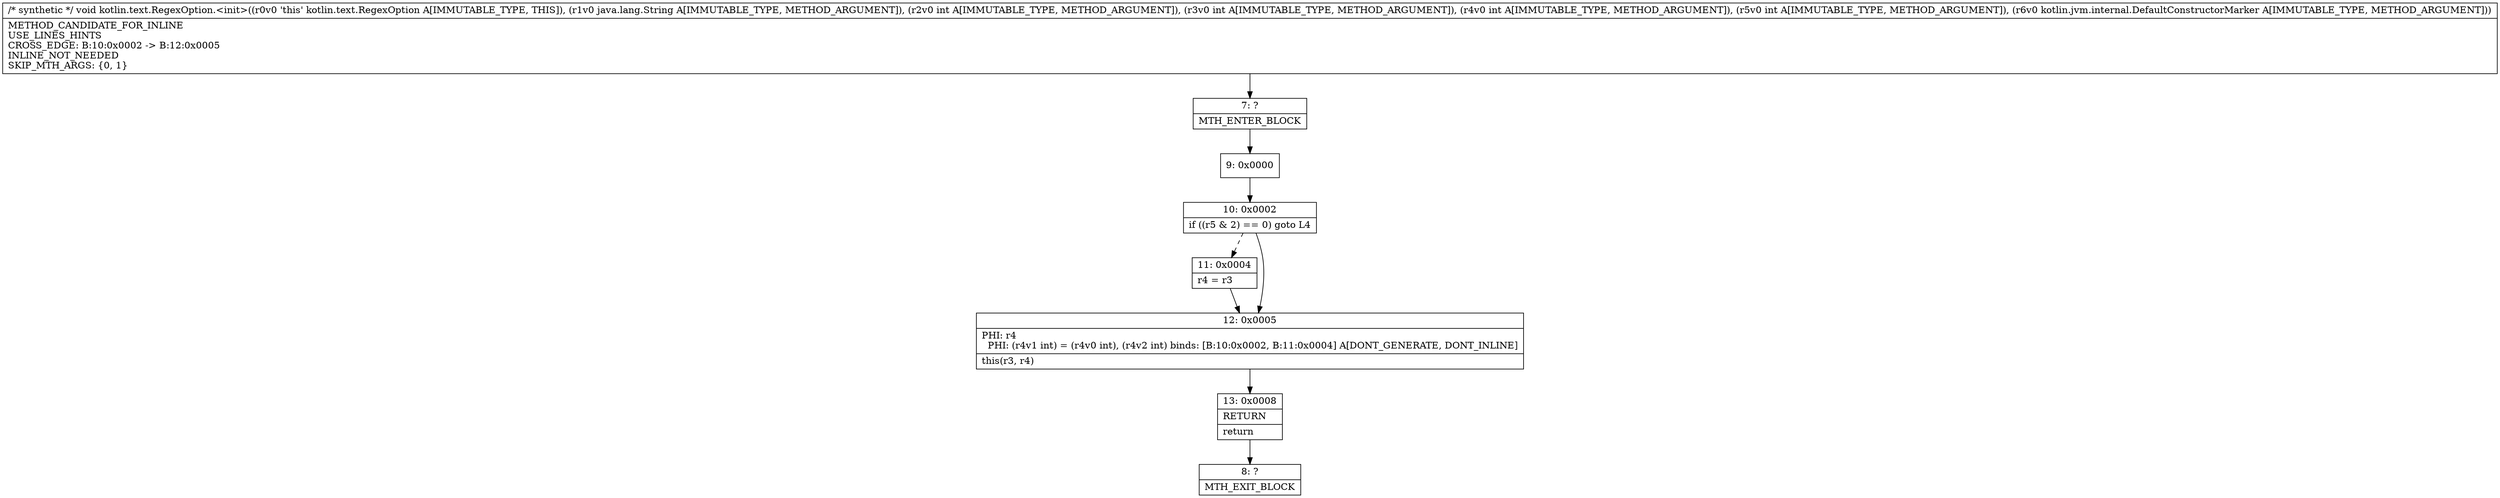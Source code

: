 digraph "CFG forkotlin.text.RegexOption.\<init\>(Ljava\/lang\/String;IIIILkotlin\/jvm\/internal\/DefaultConstructorMarker;)V" {
Node_7 [shape=record,label="{7\:\ ?|MTH_ENTER_BLOCK\l}"];
Node_9 [shape=record,label="{9\:\ 0x0000}"];
Node_10 [shape=record,label="{10\:\ 0x0002|if ((r5 & 2) == 0) goto L4\l}"];
Node_11 [shape=record,label="{11\:\ 0x0004|r4 = r3\l}"];
Node_12 [shape=record,label="{12\:\ 0x0005|PHI: r4 \l  PHI: (r4v1 int) = (r4v0 int), (r4v2 int) binds: [B:10:0x0002, B:11:0x0004] A[DONT_GENERATE, DONT_INLINE]\l|this(r3, r4)\l}"];
Node_13 [shape=record,label="{13\:\ 0x0008|RETURN\l|return\l}"];
Node_8 [shape=record,label="{8\:\ ?|MTH_EXIT_BLOCK\l}"];
MethodNode[shape=record,label="{\/* synthetic *\/ void kotlin.text.RegexOption.\<init\>((r0v0 'this' kotlin.text.RegexOption A[IMMUTABLE_TYPE, THIS]), (r1v0 java.lang.String A[IMMUTABLE_TYPE, METHOD_ARGUMENT]), (r2v0 int A[IMMUTABLE_TYPE, METHOD_ARGUMENT]), (r3v0 int A[IMMUTABLE_TYPE, METHOD_ARGUMENT]), (r4v0 int A[IMMUTABLE_TYPE, METHOD_ARGUMENT]), (r5v0 int A[IMMUTABLE_TYPE, METHOD_ARGUMENT]), (r6v0 kotlin.jvm.internal.DefaultConstructorMarker A[IMMUTABLE_TYPE, METHOD_ARGUMENT]))  | METHOD_CANDIDATE_FOR_INLINE\lUSE_LINES_HINTS\lCROSS_EDGE: B:10:0x0002 \-\> B:12:0x0005\lINLINE_NOT_NEEDED\lSKIP_MTH_ARGS: \{0, 1\}\l}"];
MethodNode -> Node_7;Node_7 -> Node_9;
Node_9 -> Node_10;
Node_10 -> Node_11[style=dashed];
Node_10 -> Node_12;
Node_11 -> Node_12;
Node_12 -> Node_13;
Node_13 -> Node_8;
}

